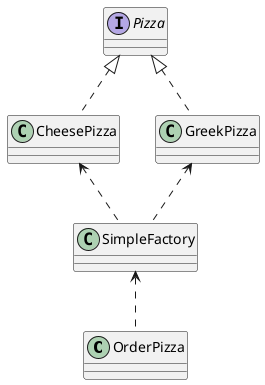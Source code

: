 @startuml

class OrderPizza
class SimpleFactory
interface Pizza
class CheesePizza
class GreekPizza


Pizza <|.. CheesePizza
Pizza <|.. GreekPizza

SimpleFactory <.. OrderPizza
CheesePizza <.. SimpleFactory
GreekPizza <.. SimpleFactory

@enduml